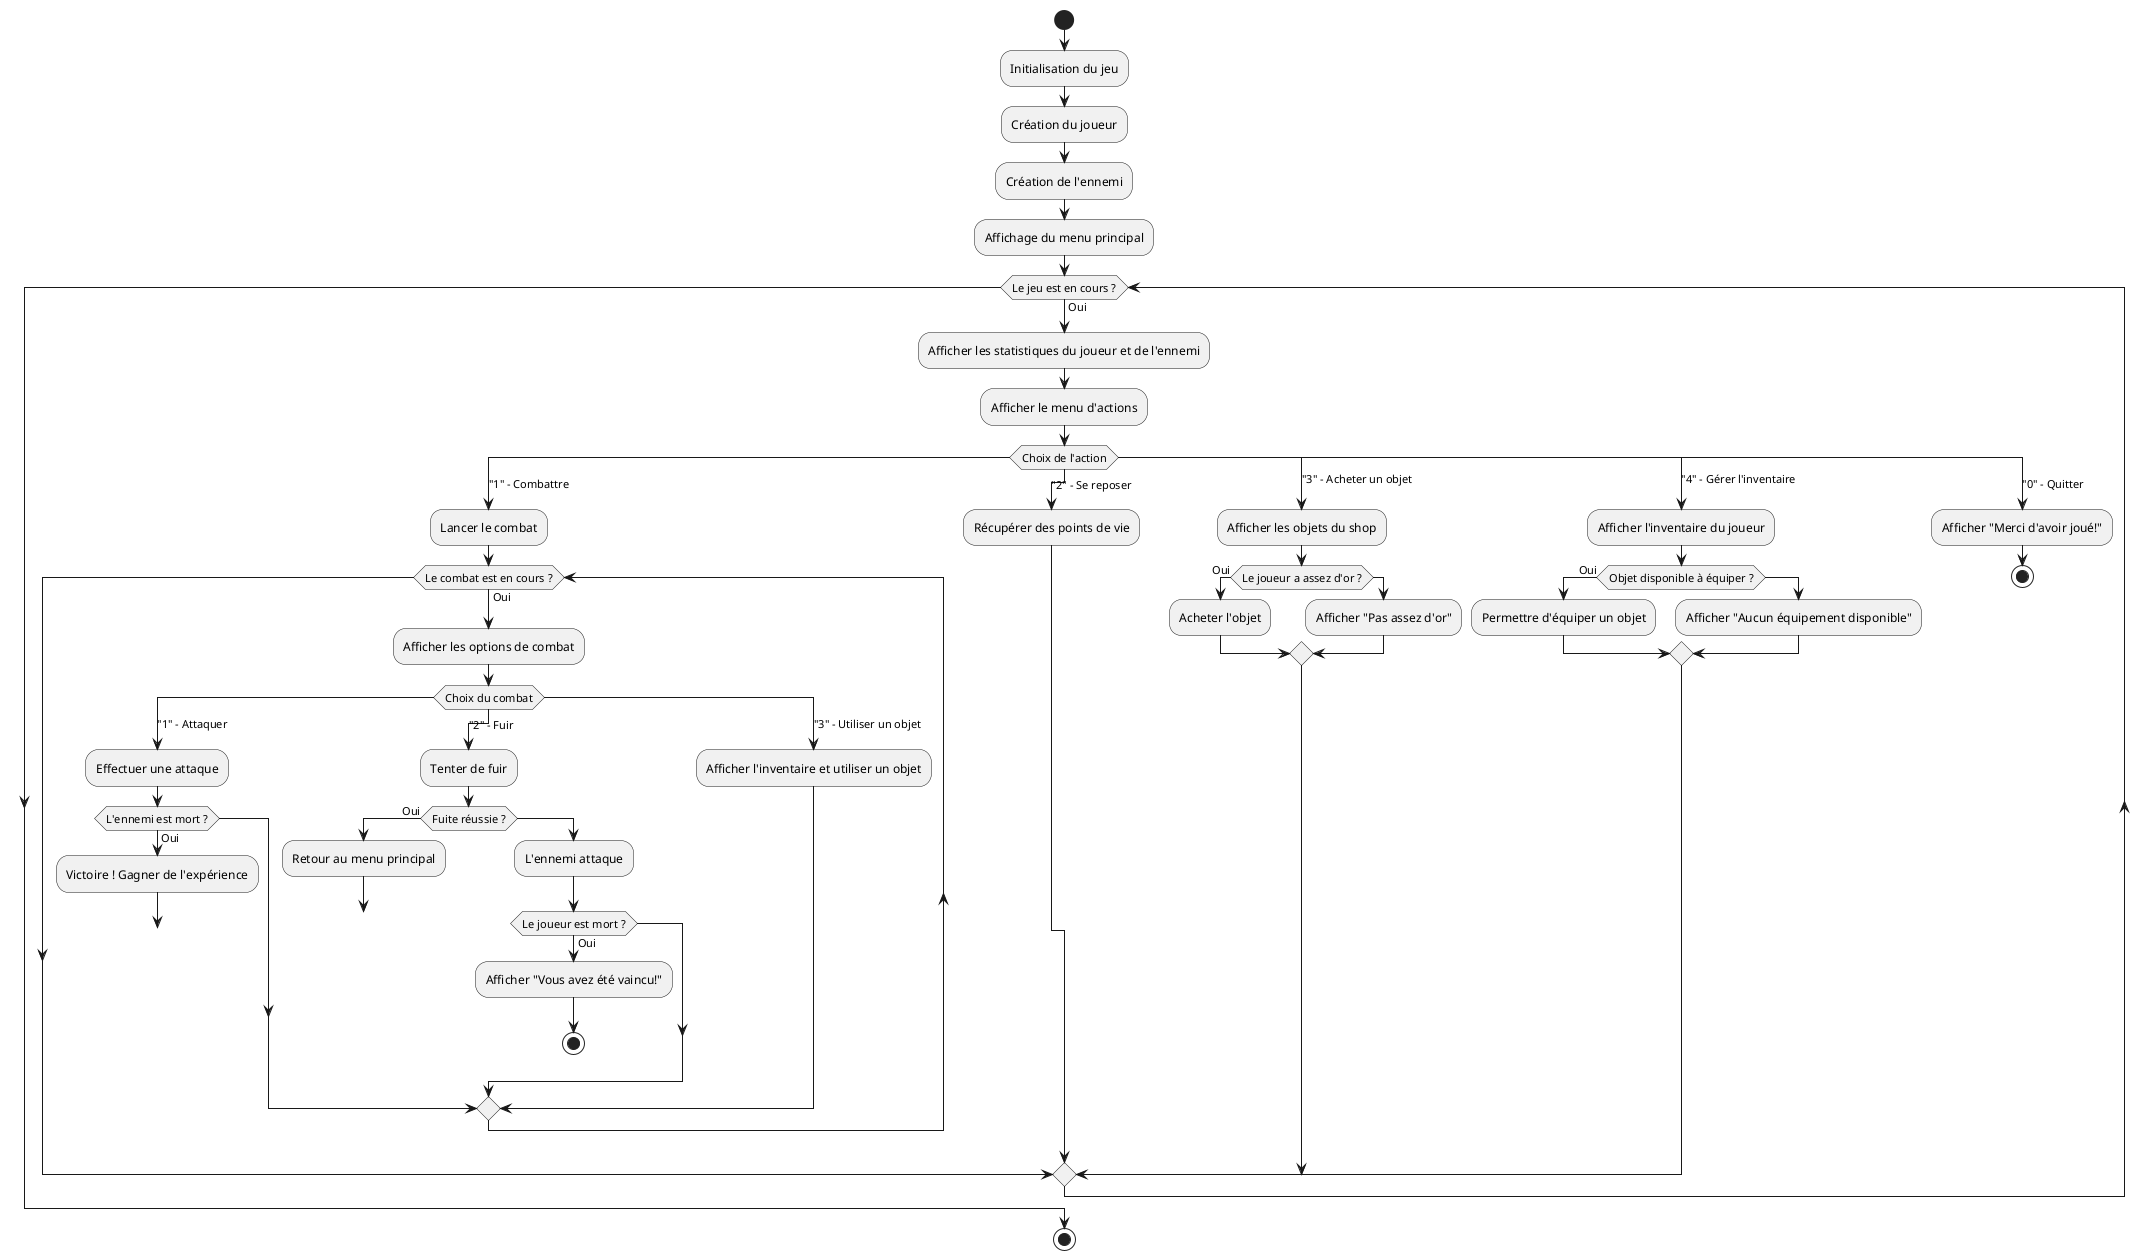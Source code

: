 @startuml
start

:Initialisation du jeu;
:Création du joueur;
:Création de l'ennemi;
:Affichage du menu principal;

while (Le jeu est en cours ?) is (Oui)
    :Afficher les statistiques du joueur et de l'ennemi;
    :Afficher le menu d'actions;

    switch (Choix de l'action)
        case ("1" - Combattre)
            :Lancer le combat;

            while (Le combat est en cours ?) is (Oui)
                :Afficher les options de combat;
                switch (Choix du combat)
                    case ("1" - Attaquer)
                        :Effectuer une attaque;
                        if (L'ennemi est mort ?) then (Oui)
                            :Victoire ! Gagner de l'expérience;
                            break
                        endif
                    case ("2" - Fuir)
                        :Tenter de fuir;
                        if (Fuite réussie ?) then (Oui)
                            :Retour au menu principal;
                            break
                        else
                            :L'ennemi attaque;
                            if (Le joueur est mort ?) then (Oui)
                                :Afficher "Vous avez été vaincu!";
                                stop
                            endif
                        endif
                    case ("3" - Utiliser un objet)
                        :Afficher l'inventaire et utiliser un objet;

                endswitch
            endwhile
        case ("2" - Se reposer)
            :Récupérer des points de vie;
        case ("3" - Acheter un objet)
            :Afficher les objets du shop;
            if (Le joueur a assez d'or ?) then (Oui)
                :Acheter l'objet;
            else
                :Afficher "Pas assez d'or";
            endif
        case ("4" - Gérer l'inventaire)
            :Afficher l'inventaire du joueur;
            if (Objet disponible à équiper ?) then (Oui)
                :Permettre d'équiper un objet;
            else
                :Afficher "Aucun équipement disponible";
            endif
        case ("0" - Quitter)
            :Afficher "Merci d'avoir joué!";
            stop

    endswitch
endwhile

stop
@enduml